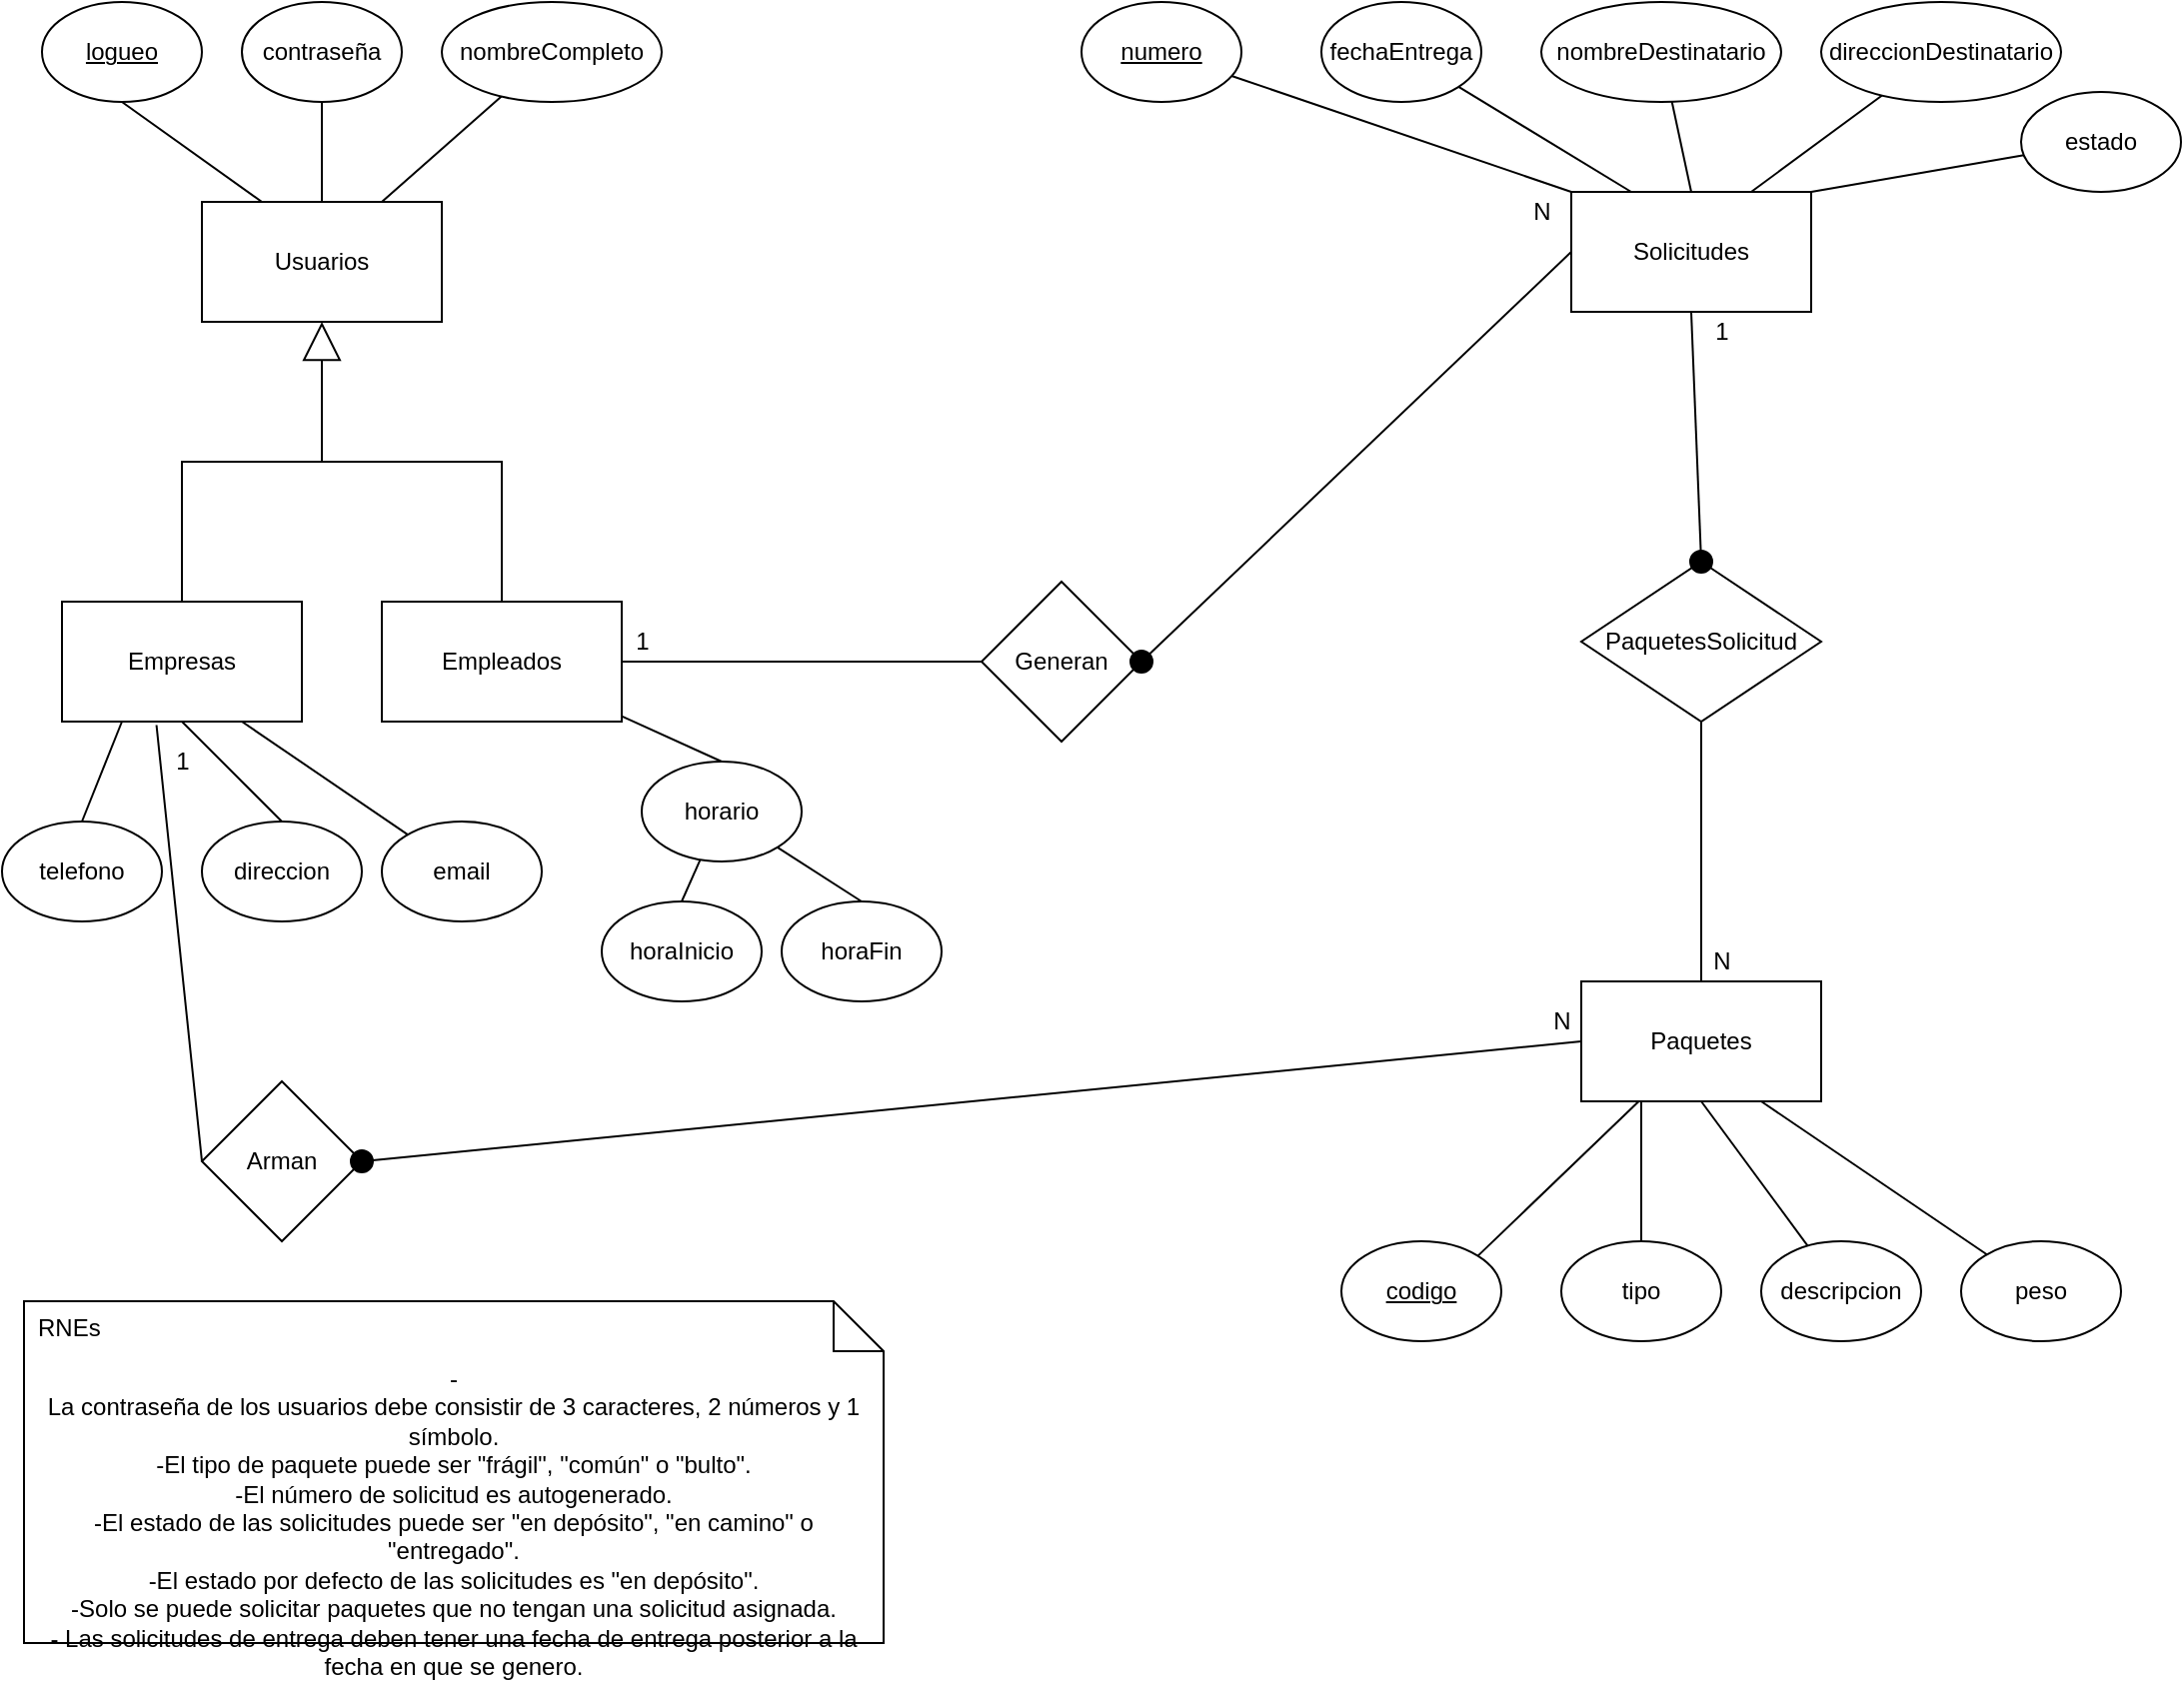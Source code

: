 <mxfile version="12.1.0" type="device" pages="1"><diagram id="2tkwoxJqVXgljSDyg6jt" name="Page-1"><mxGraphModel dx="1086" dy="816" grid="1" gridSize="10" guides="1" tooltips="1" connect="1" arrows="1" fold="1" page="1" pageScale="1" pageWidth="1100" pageHeight="850" math="0" shadow="0"><root><mxCell id="0"/><mxCell id="1" parent="0"/><mxCell id="aUkGh8IYDIH5MSNsxd3G-20" style="rounded=0;orthogonalLoop=1;jettySize=auto;html=1;entryX=0.5;entryY=1;entryDx=0;entryDy=0;endArrow=none;endFill=0;endSize=17;strokeWidth=1;exitX=0.25;exitY=0;exitDx=0;exitDy=0;" parent="1" source="aUkGh8IYDIH5MSNsxd3G-1" target="aUkGh8IYDIH5MSNsxd3G-4" edge="1"><mxGeometry relative="1" as="geometry"/></mxCell><mxCell id="aUkGh8IYDIH5MSNsxd3G-1" value="Usuarios" style="rounded=0;whiteSpace=wrap;html=1;" parent="1" vertex="1"><mxGeometry x="100" y="120" width="120" height="60" as="geometry"/></mxCell><mxCell id="aUkGh8IYDIH5MSNsxd3G-2" value="Solicitudes" style="rounded=0;whiteSpace=wrap;html=1;" parent="1" vertex="1"><mxGeometry x="785" y="115" width="120" height="60" as="geometry"/></mxCell><mxCell id="aUkGh8IYDIH5MSNsxd3G-17" style="edgeStyle=orthogonalEdgeStyle;rounded=0;orthogonalLoop=1;jettySize=auto;html=1;entryX=0.5;entryY=1;entryDx=0;entryDy=0;endArrow=block;endFill=0;strokeWidth=1;endSize=17;" parent="1" source="aUkGh8IYDIH5MSNsxd3G-3" target="aUkGh8IYDIH5MSNsxd3G-1" edge="1"><mxGeometry relative="1" as="geometry"><Array as="points"><mxPoint x="90" y="250"/><mxPoint x="160" y="250"/></Array></mxGeometry></mxCell><mxCell id="aUkGh8IYDIH5MSNsxd3G-32" style="edgeStyle=none;rounded=0;orthogonalLoop=1;jettySize=auto;html=1;entryX=0.5;entryY=0;entryDx=0;entryDy=0;endArrow=none;endFill=0;endSize=17;strokeWidth=1;exitX=0.25;exitY=1;exitDx=0;exitDy=0;" parent="1" source="aUkGh8IYDIH5MSNsxd3G-3" target="aUkGh8IYDIH5MSNsxd3G-29" edge="1"><mxGeometry relative="1" as="geometry"/></mxCell><mxCell id="aUkGh8IYDIH5MSNsxd3G-33" style="edgeStyle=none;rounded=0;orthogonalLoop=1;jettySize=auto;html=1;endArrow=none;endFill=0;endSize=17;strokeWidth=1;entryX=0.5;entryY=0;entryDx=0;entryDy=0;exitX=0.5;exitY=1;exitDx=0;exitDy=0;" parent="1" source="aUkGh8IYDIH5MSNsxd3G-3" target="aUkGh8IYDIH5MSNsxd3G-11" edge="1"><mxGeometry relative="1" as="geometry"/></mxCell><mxCell id="7rc_gNW1dqgFT3RlkiD--6" style="edgeStyle=none;rounded=0;orthogonalLoop=1;jettySize=auto;html=1;entryX=0;entryY=0.5;entryDx=0;entryDy=0;endArrow=none;endFill=0;endSize=11;exitX=0.394;exitY=1.029;exitDx=0;exitDy=0;exitPerimeter=0;" parent="1" source="aUkGh8IYDIH5MSNsxd3G-3" target="7rc_gNW1dqgFT3RlkiD--4" edge="1"><mxGeometry relative="1" as="geometry"><mxPoint x="120" y="580" as="sourcePoint"/></mxGeometry></mxCell><mxCell id="aUkGh8IYDIH5MSNsxd3G-3" value="Empresas" style="rounded=0;whiteSpace=wrap;html=1;" parent="1" vertex="1"><mxGeometry x="30" y="320" width="120" height="60" as="geometry"/></mxCell><mxCell id="aUkGh8IYDIH5MSNsxd3G-4" value="&lt;u&gt;logueo&lt;/u&gt;" style="ellipse;whiteSpace=wrap;html=1;" parent="1" vertex="1"><mxGeometry x="20" y="20" width="80" height="50" as="geometry"/></mxCell><mxCell id="aUkGh8IYDIH5MSNsxd3G-21" style="edgeStyle=none;rounded=0;orthogonalLoop=1;jettySize=auto;html=1;entryX=0.75;entryY=0;entryDx=0;entryDy=0;endArrow=none;endFill=0;endSize=17;strokeWidth=1;" parent="1" source="aUkGh8IYDIH5MSNsxd3G-10" target="aUkGh8IYDIH5MSNsxd3G-1" edge="1"><mxGeometry relative="1" as="geometry"/></mxCell><mxCell id="aUkGh8IYDIH5MSNsxd3G-10" value="nombreCompleto" style="ellipse;whiteSpace=wrap;html=1;" parent="1" vertex="1"><mxGeometry x="220" y="20" width="110" height="50" as="geometry"/></mxCell><mxCell id="aUkGh8IYDIH5MSNsxd3G-11" value="direccion" style="ellipse;whiteSpace=wrap;html=1;" parent="1" vertex="1"><mxGeometry x="100" y="430" width="80" height="50" as="geometry"/></mxCell><mxCell id="aUkGh8IYDIH5MSNsxd3G-12" value="&lt;u&gt;codigo&lt;/u&gt;" style="ellipse;whiteSpace=wrap;html=1;" parent="1" vertex="1"><mxGeometry x="670" y="640" width="80" height="50" as="geometry"/></mxCell><mxCell id="aUkGh8IYDIH5MSNsxd3G-18" style="edgeStyle=orthogonalEdgeStyle;rounded=0;orthogonalLoop=1;jettySize=auto;html=1;endArrow=none;endFill=0;exitX=0.5;exitY=0;exitDx=0;exitDy=0;" parent="1" edge="1"><mxGeometry relative="1" as="geometry"><mxPoint x="250" y="320" as="sourcePoint"/><mxPoint x="160" y="250" as="targetPoint"/><Array as="points"><mxPoint x="250" y="250"/><mxPoint x="164" y="250"/></Array></mxGeometry></mxCell><mxCell id="aUkGh8IYDIH5MSNsxd3G-40" style="edgeStyle=none;rounded=0;orthogonalLoop=1;jettySize=auto;html=1;entryX=0.5;entryY=0;entryDx=0;entryDy=0;endArrow=none;endFill=0;endSize=17;strokeWidth=1;" parent="1" source="aUkGh8IYDIH5MSNsxd3G-13" target="aUkGh8IYDIH5MSNsxd3G-38" edge="1"><mxGeometry relative="1" as="geometry"/></mxCell><mxCell id="aUkGh8IYDIH5MSNsxd3G-66" style="edgeStyle=none;rounded=0;orthogonalLoop=1;jettySize=auto;html=1;endArrow=none;endFill=0;endSize=17;strokeWidth=1;entryX=0;entryY=0.5;entryDx=0;entryDy=0;" parent="1" source="aUkGh8IYDIH5MSNsxd3G-13" target="aUkGh8IYDIH5MSNsxd3G-67" edge="1"><mxGeometry relative="1" as="geometry"><mxPoint x="410" y="350" as="targetPoint"/></mxGeometry></mxCell><mxCell id="aUkGh8IYDIH5MSNsxd3G-13" value="Empleados" style="rounded=0;whiteSpace=wrap;html=1;" parent="1" vertex="1"><mxGeometry x="190" y="320" width="120" height="60" as="geometry"/></mxCell><mxCell id="aUkGh8IYDIH5MSNsxd3G-24" style="edgeStyle=none;rounded=0;orthogonalLoop=1;jettySize=auto;html=1;entryX=0.5;entryY=0;entryDx=0;entryDy=0;endArrow=none;endFill=0;endSize=17;strokeWidth=1;" parent="1" source="aUkGh8IYDIH5MSNsxd3G-22" target="aUkGh8IYDIH5MSNsxd3G-1" edge="1"><mxGeometry relative="1" as="geometry"/></mxCell><mxCell id="aUkGh8IYDIH5MSNsxd3G-22" value="contraseña" style="ellipse;whiteSpace=wrap;html=1;" parent="1" vertex="1"><mxGeometry x="120" y="20" width="80" height="50" as="geometry"/></mxCell><mxCell id="aUkGh8IYDIH5MSNsxd3G-25" value="-&lt;br&gt;La contraseña de los usuarios debe consistir de 3 caracteres, 2 números y 1 símbolo.&lt;br&gt;-El tipo de paquete puede ser &quot;frágil&quot;, &quot;común&quot; o &quot;bulto&quot;.&lt;br&gt;-El número de solicitud es autogenerado.&lt;br&gt;-El estado de las solicitudes puede ser &quot;en depósito&quot;, &quot;en camino&quot; o &quot;entregado&quot;.&lt;br&gt;-El estado por defecto de las solicitudes es &quot;en depósito&quot;.&lt;br&gt;-Solo se puede solicitar paquetes que no tengan una solicitud asignada.&lt;br&gt;- Las solicitudes de entrega deben tener una fecha de entrega posterior a la fecha en que se genero." style="shape=note2;boundedLbl=1;whiteSpace=wrap;html=1;size=25;verticalAlign=top;align=center;" parent="1" vertex="1"><mxGeometry x="11" y="670" width="430" height="171" as="geometry"/></mxCell><mxCell id="aUkGh8IYDIH5MSNsxd3G-26" value="RNEs" style="resizeWidth=1;part=1;strokeColor=none;fillColor=none;align=left;spacingLeft=5;" parent="aUkGh8IYDIH5MSNsxd3G-25" vertex="1"><mxGeometry width="430" height="25" relative="1" as="geometry"/></mxCell><mxCell id="aUkGh8IYDIH5MSNsxd3G-29" value="telefono" style="ellipse;whiteSpace=wrap;html=1;" parent="1" vertex="1"><mxGeometry y="430" width="80" height="50" as="geometry"/></mxCell><mxCell id="aUkGh8IYDIH5MSNsxd3G-34" style="edgeStyle=none;rounded=0;orthogonalLoop=1;jettySize=auto;html=1;entryX=0.75;entryY=1;entryDx=0;entryDy=0;endArrow=none;endFill=0;endSize=17;strokeWidth=1;" parent="1" source="aUkGh8IYDIH5MSNsxd3G-31" target="aUkGh8IYDIH5MSNsxd3G-3" edge="1"><mxGeometry relative="1" as="geometry"/></mxCell><mxCell id="aUkGh8IYDIH5MSNsxd3G-31" value="email" style="ellipse;whiteSpace=wrap;html=1;" parent="1" vertex="1"><mxGeometry x="190" y="430" width="80" height="50" as="geometry"/></mxCell><mxCell id="aUkGh8IYDIH5MSNsxd3G-41" style="edgeStyle=none;rounded=0;orthogonalLoop=1;jettySize=auto;html=1;entryX=0.5;entryY=0;entryDx=0;entryDy=0;endArrow=none;endFill=0;endSize=17;strokeWidth=1;" parent="1" source="aUkGh8IYDIH5MSNsxd3G-38" target="aUkGh8IYDIH5MSNsxd3G-39" edge="1"><mxGeometry relative="1" as="geometry"/></mxCell><mxCell id="aUkGh8IYDIH5MSNsxd3G-43" style="edgeStyle=none;rounded=0;orthogonalLoop=1;jettySize=auto;html=1;entryX=0.5;entryY=0;entryDx=0;entryDy=0;endArrow=none;endFill=0;endSize=17;strokeWidth=1;" parent="1" source="aUkGh8IYDIH5MSNsxd3G-38" target="aUkGh8IYDIH5MSNsxd3G-42" edge="1"><mxGeometry relative="1" as="geometry"/></mxCell><mxCell id="aUkGh8IYDIH5MSNsxd3G-38" value="horario" style="ellipse;whiteSpace=wrap;html=1;" parent="1" vertex="1"><mxGeometry x="320" y="400" width="80" height="50" as="geometry"/></mxCell><mxCell id="aUkGh8IYDIH5MSNsxd3G-39" value="horaInicio" style="ellipse;whiteSpace=wrap;html=1;" parent="1" vertex="1"><mxGeometry x="300" y="470" width="80" height="50" as="geometry"/></mxCell><mxCell id="aUkGh8IYDIH5MSNsxd3G-42" value="horaFin" style="ellipse;whiteSpace=wrap;html=1;" parent="1" vertex="1"><mxGeometry x="390" y="470" width="80" height="50" as="geometry"/></mxCell><mxCell id="aUkGh8IYDIH5MSNsxd3G-49" style="edgeStyle=none;rounded=0;orthogonalLoop=1;jettySize=auto;html=1;entryX=1;entryY=0;entryDx=0;entryDy=0;endArrow=none;endFill=0;endSize=17;strokeWidth=1;" parent="1" source="aUkGh8IYDIH5MSNsxd3G-44" target="aUkGh8IYDIH5MSNsxd3G-12" edge="1"><mxGeometry relative="1" as="geometry"/></mxCell><mxCell id="aUkGh8IYDIH5MSNsxd3G-44" value="Paquetes" style="rounded=0;whiteSpace=wrap;html=1;" parent="1" vertex="1"><mxGeometry x="790" y="510" width="120" height="60" as="geometry"/></mxCell><mxCell id="aUkGh8IYDIH5MSNsxd3G-51" style="edgeStyle=none;rounded=0;orthogonalLoop=1;jettySize=auto;html=1;entryX=0.25;entryY=1;entryDx=0;entryDy=0;endArrow=none;endFill=0;endSize=17;strokeWidth=1;" parent="1" source="aUkGh8IYDIH5MSNsxd3G-46" target="aUkGh8IYDIH5MSNsxd3G-44" edge="1"><mxGeometry relative="1" as="geometry"/></mxCell><mxCell id="aUkGh8IYDIH5MSNsxd3G-46" value="tipo" style="ellipse;whiteSpace=wrap;html=1;" parent="1" vertex="1"><mxGeometry x="780" y="640" width="80" height="50" as="geometry"/></mxCell><mxCell id="aUkGh8IYDIH5MSNsxd3G-52" style="edgeStyle=none;rounded=0;orthogonalLoop=1;jettySize=auto;html=1;entryX=0.5;entryY=1;entryDx=0;entryDy=0;endArrow=none;endFill=0;endSize=17;strokeWidth=1;" parent="1" source="aUkGh8IYDIH5MSNsxd3G-47" target="aUkGh8IYDIH5MSNsxd3G-44" edge="1"><mxGeometry relative="1" as="geometry"/></mxCell><mxCell id="aUkGh8IYDIH5MSNsxd3G-47" value="descripcion" style="ellipse;whiteSpace=wrap;html=1;" parent="1" vertex="1"><mxGeometry x="880" y="640" width="80" height="50" as="geometry"/></mxCell><mxCell id="aUkGh8IYDIH5MSNsxd3G-53" style="edgeStyle=none;rounded=0;orthogonalLoop=1;jettySize=auto;html=1;entryX=0.75;entryY=1;entryDx=0;entryDy=0;endArrow=none;endFill=0;endSize=17;strokeWidth=1;" parent="1" source="aUkGh8IYDIH5MSNsxd3G-48" target="aUkGh8IYDIH5MSNsxd3G-44" edge="1"><mxGeometry relative="1" as="geometry"/></mxCell><mxCell id="aUkGh8IYDIH5MSNsxd3G-48" value="peso" style="ellipse;whiteSpace=wrap;html=1;" parent="1" vertex="1"><mxGeometry x="980" y="640" width="80" height="50" as="geometry"/></mxCell><mxCell id="aUkGh8IYDIH5MSNsxd3G-61" style="edgeStyle=none;rounded=0;orthogonalLoop=1;jettySize=auto;html=1;entryX=0;entryY=0;entryDx=0;entryDy=0;endArrow=none;endFill=0;endSize=17;strokeWidth=1;" parent="1" source="aUkGh8IYDIH5MSNsxd3G-57" target="aUkGh8IYDIH5MSNsxd3G-2" edge="1"><mxGeometry relative="1" as="geometry"/></mxCell><mxCell id="aUkGh8IYDIH5MSNsxd3G-57" value="&lt;u&gt;numero&lt;/u&gt;" style="ellipse;whiteSpace=wrap;html=1;" parent="1" vertex="1"><mxGeometry x="540" y="20" width="80" height="50" as="geometry"/></mxCell><mxCell id="aUkGh8IYDIH5MSNsxd3G-62" style="edgeStyle=none;rounded=0;orthogonalLoop=1;jettySize=auto;html=1;entryX=0.25;entryY=0;entryDx=0;entryDy=0;endArrow=none;endFill=0;endSize=17;strokeWidth=1;" parent="1" source="aUkGh8IYDIH5MSNsxd3G-58" target="aUkGh8IYDIH5MSNsxd3G-2" edge="1"><mxGeometry relative="1" as="geometry"/></mxCell><mxCell id="aUkGh8IYDIH5MSNsxd3G-58" value="fechaEntrega" style="ellipse;whiteSpace=wrap;html=1;" parent="1" vertex="1"><mxGeometry x="660" y="20" width="80" height="50" as="geometry"/></mxCell><mxCell id="aUkGh8IYDIH5MSNsxd3G-63" style="edgeStyle=none;rounded=0;orthogonalLoop=1;jettySize=auto;html=1;entryX=0.5;entryY=0;entryDx=0;entryDy=0;endArrow=none;endFill=0;endSize=17;strokeWidth=1;" parent="1" source="aUkGh8IYDIH5MSNsxd3G-59" target="aUkGh8IYDIH5MSNsxd3G-2" edge="1"><mxGeometry relative="1" as="geometry"/></mxCell><mxCell id="aUkGh8IYDIH5MSNsxd3G-59" value="nombreDestinatario" style="ellipse;whiteSpace=wrap;html=1;" parent="1" vertex="1"><mxGeometry x="770" y="20" width="120" height="50" as="geometry"/></mxCell><mxCell id="aUkGh8IYDIH5MSNsxd3G-64" style="edgeStyle=none;rounded=0;orthogonalLoop=1;jettySize=auto;html=1;entryX=0.75;entryY=0;entryDx=0;entryDy=0;endArrow=none;endFill=0;endSize=17;strokeWidth=1;" parent="1" source="aUkGh8IYDIH5MSNsxd3G-60" target="aUkGh8IYDIH5MSNsxd3G-2" edge="1"><mxGeometry relative="1" as="geometry"/></mxCell><mxCell id="aUkGh8IYDIH5MSNsxd3G-60" value="direccionDestinatario" style="ellipse;whiteSpace=wrap;html=1;" parent="1" vertex="1"><mxGeometry x="910" y="20" width="120" height="50" as="geometry"/></mxCell><mxCell id="aUkGh8IYDIH5MSNsxd3G-65" value="PaquetesSolicitud" style="rhombus;whiteSpace=wrap;html=1;" parent="1" vertex="1"><mxGeometry x="790" y="300" width="120" height="80" as="geometry"/></mxCell><mxCell id="aUkGh8IYDIH5MSNsxd3G-67" value="Generan" style="rhombus;whiteSpace=wrap;html=1;" parent="1" vertex="1"><mxGeometry x="490" y="310" width="80" height="80" as="geometry"/></mxCell><mxCell id="aUkGh8IYDIH5MSNsxd3G-72" style="edgeStyle=none;rounded=0;orthogonalLoop=1;jettySize=auto;html=1;entryX=1;entryY=0;entryDx=0;entryDy=0;endArrow=none;endFill=0;endSize=17;strokeWidth=1;" parent="1" source="aUkGh8IYDIH5MSNsxd3G-71" target="aUkGh8IYDIH5MSNsxd3G-2" edge="1"><mxGeometry relative="1" as="geometry"/></mxCell><mxCell id="aUkGh8IYDIH5MSNsxd3G-71" value="estado" style="ellipse;whiteSpace=wrap;html=1;" parent="1" vertex="1"><mxGeometry x="1010" y="65" width="80" height="50" as="geometry"/></mxCell><mxCell id="aUkGh8IYDIH5MSNsxd3G-73" value="N" style="text;html=1;align=center;verticalAlign=middle;resizable=0;points=[];autosize=1;" parent="1" vertex="1"><mxGeometry x="850" y="490" width="20" height="20" as="geometry"/></mxCell><mxCell id="aUkGh8IYDIH5MSNsxd3G-74" value="1" style="text;html=1;align=center;verticalAlign=middle;resizable=0;points=[];autosize=1;" parent="1" vertex="1"><mxGeometry x="850" y="175" width="20" height="20" as="geometry"/></mxCell><mxCell id="aUkGh8IYDIH5MSNsxd3G-70" style="edgeStyle=none;rounded=0;orthogonalLoop=1;jettySize=auto;html=1;entryX=0.5;entryY=0;entryDx=0;entryDy=0;endArrow=oval;endFill=1;endSize=11;strokeWidth=1;exitX=0.5;exitY=1;exitDx=0;exitDy=0;" parent="1" source="aUkGh8IYDIH5MSNsxd3G-2" target="aUkGh8IYDIH5MSNsxd3G-65" edge="1"><mxGeometry relative="1" as="geometry"><mxPoint x="960" y="290" as="sourcePoint"/></mxGeometry></mxCell><mxCell id="aUkGh8IYDIH5MSNsxd3G-75" value="1" style="text;html=1;align=center;verticalAlign=middle;resizable=0;points=[];autosize=1;" parent="1" vertex="1"><mxGeometry x="310" y="330" width="20" height="20" as="geometry"/></mxCell><mxCell id="aUkGh8IYDIH5MSNsxd3G-76" value="N" style="text;html=1;align=center;verticalAlign=middle;resizable=0;points=[];autosize=1;" parent="1" vertex="1"><mxGeometry x="760" y="115" width="20" height="20" as="geometry"/></mxCell><mxCell id="aUkGh8IYDIH5MSNsxd3G-68" style="edgeStyle=none;rounded=0;orthogonalLoop=1;jettySize=auto;html=1;entryX=1;entryY=0.5;entryDx=0;entryDy=0;endArrow=oval;endFill=1;endSize=11;strokeWidth=1;exitX=0;exitY=0.5;exitDx=0;exitDy=0;" parent="1" source="aUkGh8IYDIH5MSNsxd3G-2" target="aUkGh8IYDIH5MSNsxd3G-67" edge="1"><mxGeometry relative="1" as="geometry"/></mxCell><mxCell id="7rc_gNW1dqgFT3RlkiD--2" style="rounded=0;orthogonalLoop=1;jettySize=auto;html=1;endArrow=none;endFill=0;endSize=11;startArrow=none;startFill=0;exitX=0.5;exitY=1;exitDx=0;exitDy=0;targetPerimeterSpacing=0;startSize=11;" parent="1" source="aUkGh8IYDIH5MSNsxd3G-65" target="aUkGh8IYDIH5MSNsxd3G-44" edge="1"><mxGeometry relative="1" as="geometry"/></mxCell><mxCell id="7rc_gNW1dqgFT3RlkiD--4" value="Arman" style="rhombus;whiteSpace=wrap;html=1;" parent="1" vertex="1"><mxGeometry x="100" y="560" width="80" height="80" as="geometry"/></mxCell><mxCell id="7rc_gNW1dqgFT3RlkiD--7" value="1" style="text;html=1;align=center;verticalAlign=middle;resizable=0;points=[];autosize=1;" parent="1" vertex="1"><mxGeometry x="80" y="390" width="20" height="20" as="geometry"/></mxCell><mxCell id="7rc_gNW1dqgFT3RlkiD--8" value="N" style="text;html=1;align=center;verticalAlign=middle;resizable=0;points=[];autosize=1;" parent="1" vertex="1"><mxGeometry x="770" y="520" width="20" height="20" as="geometry"/></mxCell><mxCell id="7rc_gNW1dqgFT3RlkiD--5" style="edgeStyle=none;rounded=0;orthogonalLoop=1;jettySize=auto;html=1;entryX=1;entryY=0.5;entryDx=0;entryDy=0;endArrow=oval;endFill=1;endSize=11;exitX=0;exitY=0.5;exitDx=0;exitDy=0;" parent="1" source="aUkGh8IYDIH5MSNsxd3G-44" target="7rc_gNW1dqgFT3RlkiD--4" edge="1"><mxGeometry relative="1" as="geometry"/></mxCell></root></mxGraphModel></diagram></mxfile>